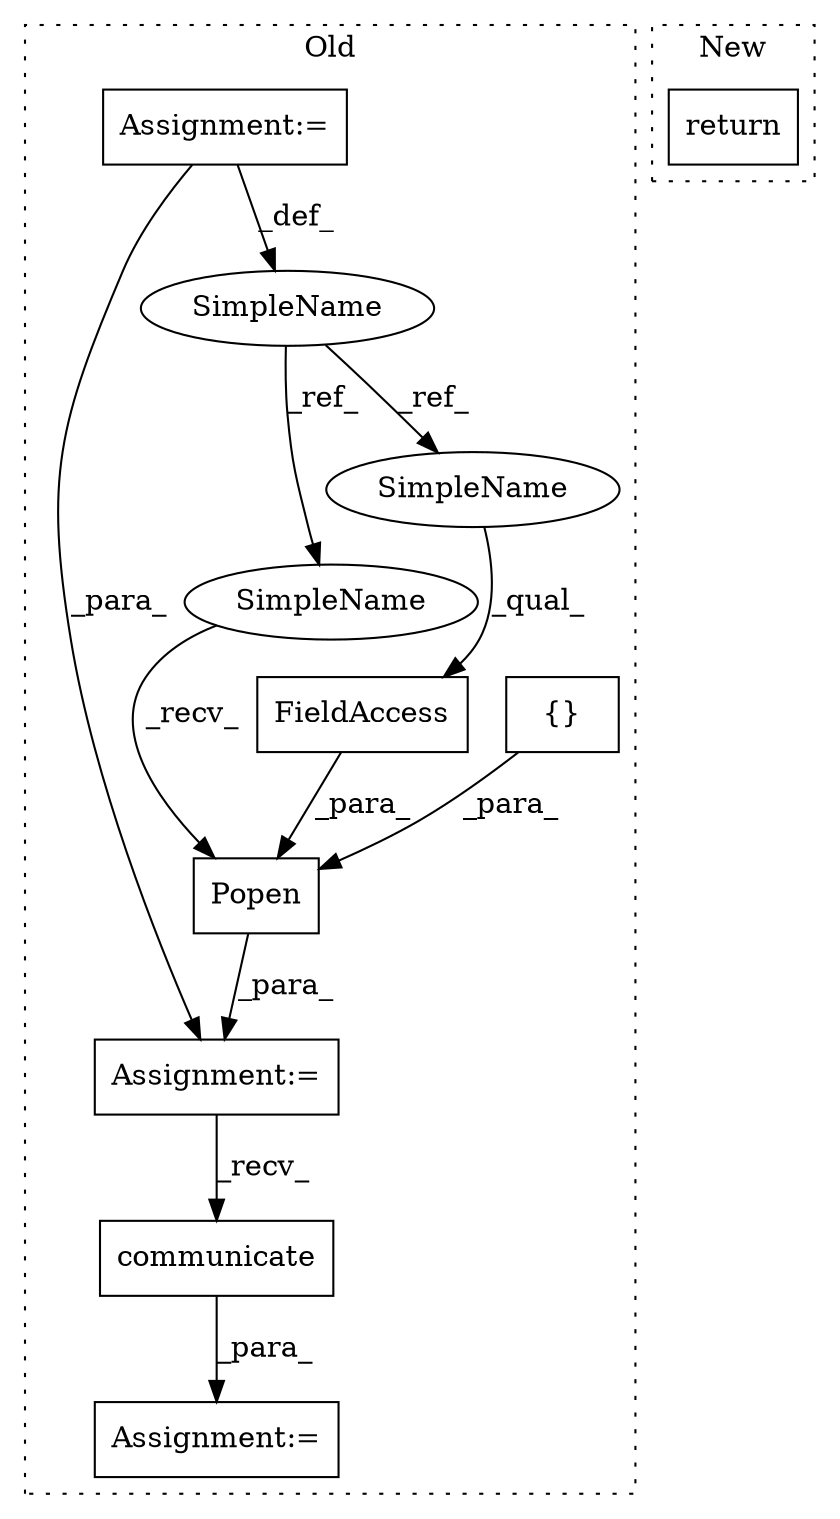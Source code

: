 digraph G {
subgraph cluster0 {
1 [label="Popen" a="32" s="2249,2285" l="6,1" shape="box"];
3 [label="FieldAccess" a="22" s="2270" l="15" shape="box"];
4 [label="Assignment:=" a="7" s="2237" l="1" shape="box"];
5 [label="Assignment:=" a="7" s="2326" l="2" shape="box"];
6 [label="communicate" a="32" s="2333" l="13" shape="box"];
7 [label="SimpleName" a="42" s="1658" l="10" shape="ellipse"];
8 [label="Assignment:=" a="7" s="1658" l="10" shape="box"];
9 [label="{}" a="4" s="2264,2268" l="1,1" shape="box"];
10 [label="SimpleName" a="42" s="2270" l="10" shape="ellipse"];
11 [label="SimpleName" a="42" s="2238" l="10" shape="ellipse"];
label = "Old";
style="dotted";
}
subgraph cluster1 {
2 [label="return" a="41" s="2270" l="7" shape="box"];
label = "New";
style="dotted";
}
1 -> 4 [label="_para_"];
3 -> 1 [label="_para_"];
4 -> 6 [label="_recv_"];
6 -> 5 [label="_para_"];
7 -> 10 [label="_ref_"];
7 -> 11 [label="_ref_"];
8 -> 7 [label="_def_"];
8 -> 4 [label="_para_"];
9 -> 1 [label="_para_"];
10 -> 3 [label="_qual_"];
11 -> 1 [label="_recv_"];
}